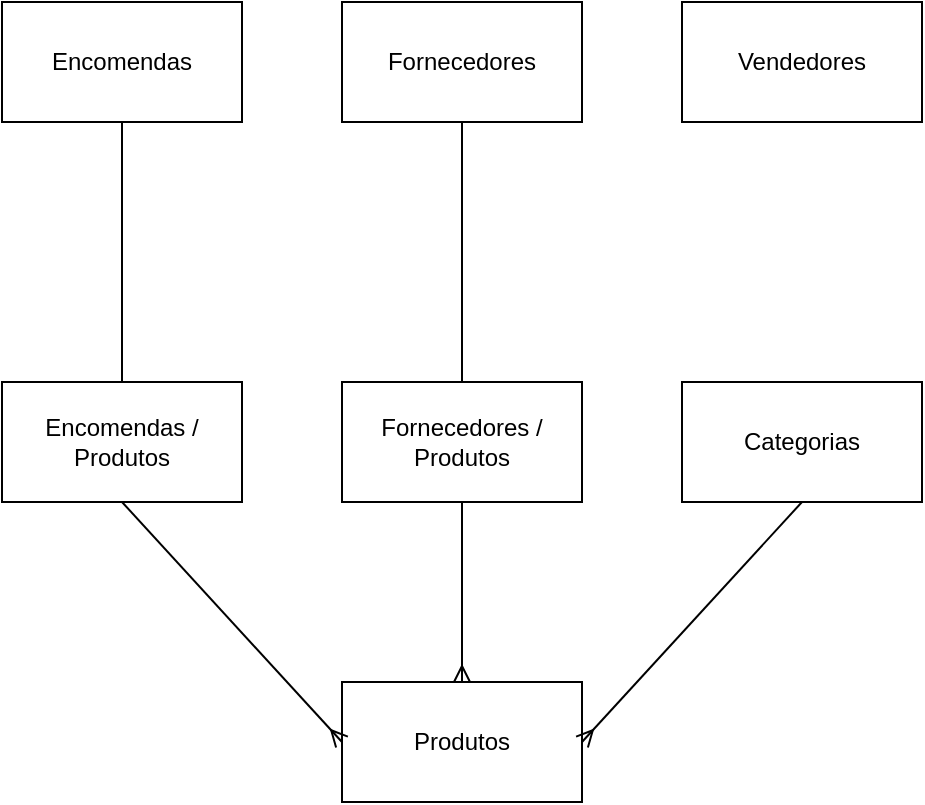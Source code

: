 <mxfile version="12.1.3" pages="1"><diagram id="-DUFzbrbWALMMOvF5h08" name="Page-1"><mxGraphModel dx="768" dy="577" grid="1" gridSize="10" guides="1" tooltips="1" connect="1" arrows="1" fold="1" page="1" pageScale="1" pageWidth="827" pageHeight="1169" math="0" shadow="0"><root><mxCell id="0"/><mxCell id="1" parent="0"/><mxCell id="oyeN7ONDO0X9dcBSjoFz-1" value="Categorias" style="rounded=0;whiteSpace=wrap;html=1;" vertex="1" parent="1"><mxGeometry x="480" y="290" width="120" height="60" as="geometry"/></mxCell><mxCell id="oyeN7ONDO0X9dcBSjoFz-2" value="Encomendas / Produtos" style="rounded=0;whiteSpace=wrap;html=1;" vertex="1" parent="1"><mxGeometry x="140" y="290" width="120" height="60" as="geometry"/></mxCell><mxCell id="oyeN7ONDO0X9dcBSjoFz-3" value="Fornecedores" style="rounded=0;whiteSpace=wrap;html=1;" vertex="1" parent="1"><mxGeometry x="310" y="100" width="120" height="60" as="geometry"/></mxCell><mxCell id="oyeN7ONDO0X9dcBSjoFz-4" value="Fornecedores / Produtos" style="rounded=0;whiteSpace=wrap;html=1;" vertex="1" parent="1"><mxGeometry x="310" y="290" width="120" height="60" as="geometry"/></mxCell><mxCell id="oyeN7ONDO0X9dcBSjoFz-5" value="Produtos" style="rounded=0;whiteSpace=wrap;html=1;" vertex="1" parent="1"><mxGeometry x="310" y="440" width="120" height="60" as="geometry"/></mxCell><mxCell id="oyeN7ONDO0X9dcBSjoFz-6" value="Vendedores" style="rounded=0;whiteSpace=wrap;html=1;" vertex="1" parent="1"><mxGeometry x="480" y="100" width="120" height="60" as="geometry"/></mxCell><mxCell id="oyeN7ONDO0X9dcBSjoFz-9" value="" style="fontSize=12;html=1;endArrow=none;endFill=0;exitX=0.5;exitY=1;exitDx=0;exitDy=0;entryX=0.5;entryY=0;entryDx=0;entryDy=0;" edge="1" parent="1" source="oyeN7ONDO0X9dcBSjoFz-10" target="oyeN7ONDO0X9dcBSjoFz-2"><mxGeometry width="100" height="100" relative="1" as="geometry"><mxPoint x="199" y="180" as="sourcePoint"/><mxPoint x="199" y="290" as="targetPoint"/></mxGeometry></mxCell><mxCell id="oyeN7ONDO0X9dcBSjoFz-10" value="Encomendas" style="rounded=0;whiteSpace=wrap;html=1;" vertex="1" parent="1"><mxGeometry x="140" y="100" width="120" height="60" as="geometry"/></mxCell><mxCell id="oyeN7ONDO0X9dcBSjoFz-11" value="" style="fontSize=12;html=1;endArrow=ERmany;entryX=0;entryY=0.5;entryDx=0;entryDy=0;exitX=0.5;exitY=1;exitDx=0;exitDy=0;" edge="1" parent="1" source="oyeN7ONDO0X9dcBSjoFz-2" target="oyeN7ONDO0X9dcBSjoFz-5"><mxGeometry width="100" height="100" relative="1" as="geometry"><mxPoint x="140" y="510" as="sourcePoint"/><mxPoint x="240" y="410" as="targetPoint"/></mxGeometry></mxCell><mxCell id="oyeN7ONDO0X9dcBSjoFz-12" value="" style="fontSize=12;html=1;endArrow=none;endFill=0;exitX=0.5;exitY=1;exitDx=0;exitDy=0;" edge="1" parent="1" source="oyeN7ONDO0X9dcBSjoFz-3" target="oyeN7ONDO0X9dcBSjoFz-4"><mxGeometry width="100" height="100" relative="1" as="geometry"><mxPoint x="390" y="180" as="sourcePoint"/><mxPoint x="370" y="289" as="targetPoint"/></mxGeometry></mxCell><mxCell id="oyeN7ONDO0X9dcBSjoFz-13" value="" style="fontSize=12;html=1;endArrow=ERmany;entryX=0.5;entryY=0;entryDx=0;entryDy=0;exitX=0.5;exitY=1;exitDx=0;exitDy=0;" edge="1" parent="1" source="oyeN7ONDO0X9dcBSjoFz-4" target="oyeN7ONDO0X9dcBSjoFz-5"><mxGeometry width="100" height="100" relative="1" as="geometry"><mxPoint x="390" y="380" as="sourcePoint"/><mxPoint x="490" y="500" as="targetPoint"/></mxGeometry></mxCell><mxCell id="oyeN7ONDO0X9dcBSjoFz-15" value="" style="fontSize=12;html=1;endArrow=ERmany;entryX=1;entryY=0.5;entryDx=0;entryDy=0;exitX=0.5;exitY=1;exitDx=0;exitDy=0;" edge="1" parent="1" source="oyeN7ONDO0X9dcBSjoFz-1" target="oyeN7ONDO0X9dcBSjoFz-5"><mxGeometry width="100" height="100" relative="1" as="geometry"><mxPoint x="610" y="450" as="sourcePoint"/><mxPoint x="500" y="460" as="targetPoint"/></mxGeometry></mxCell></root></mxGraphModel></diagram></mxfile>
